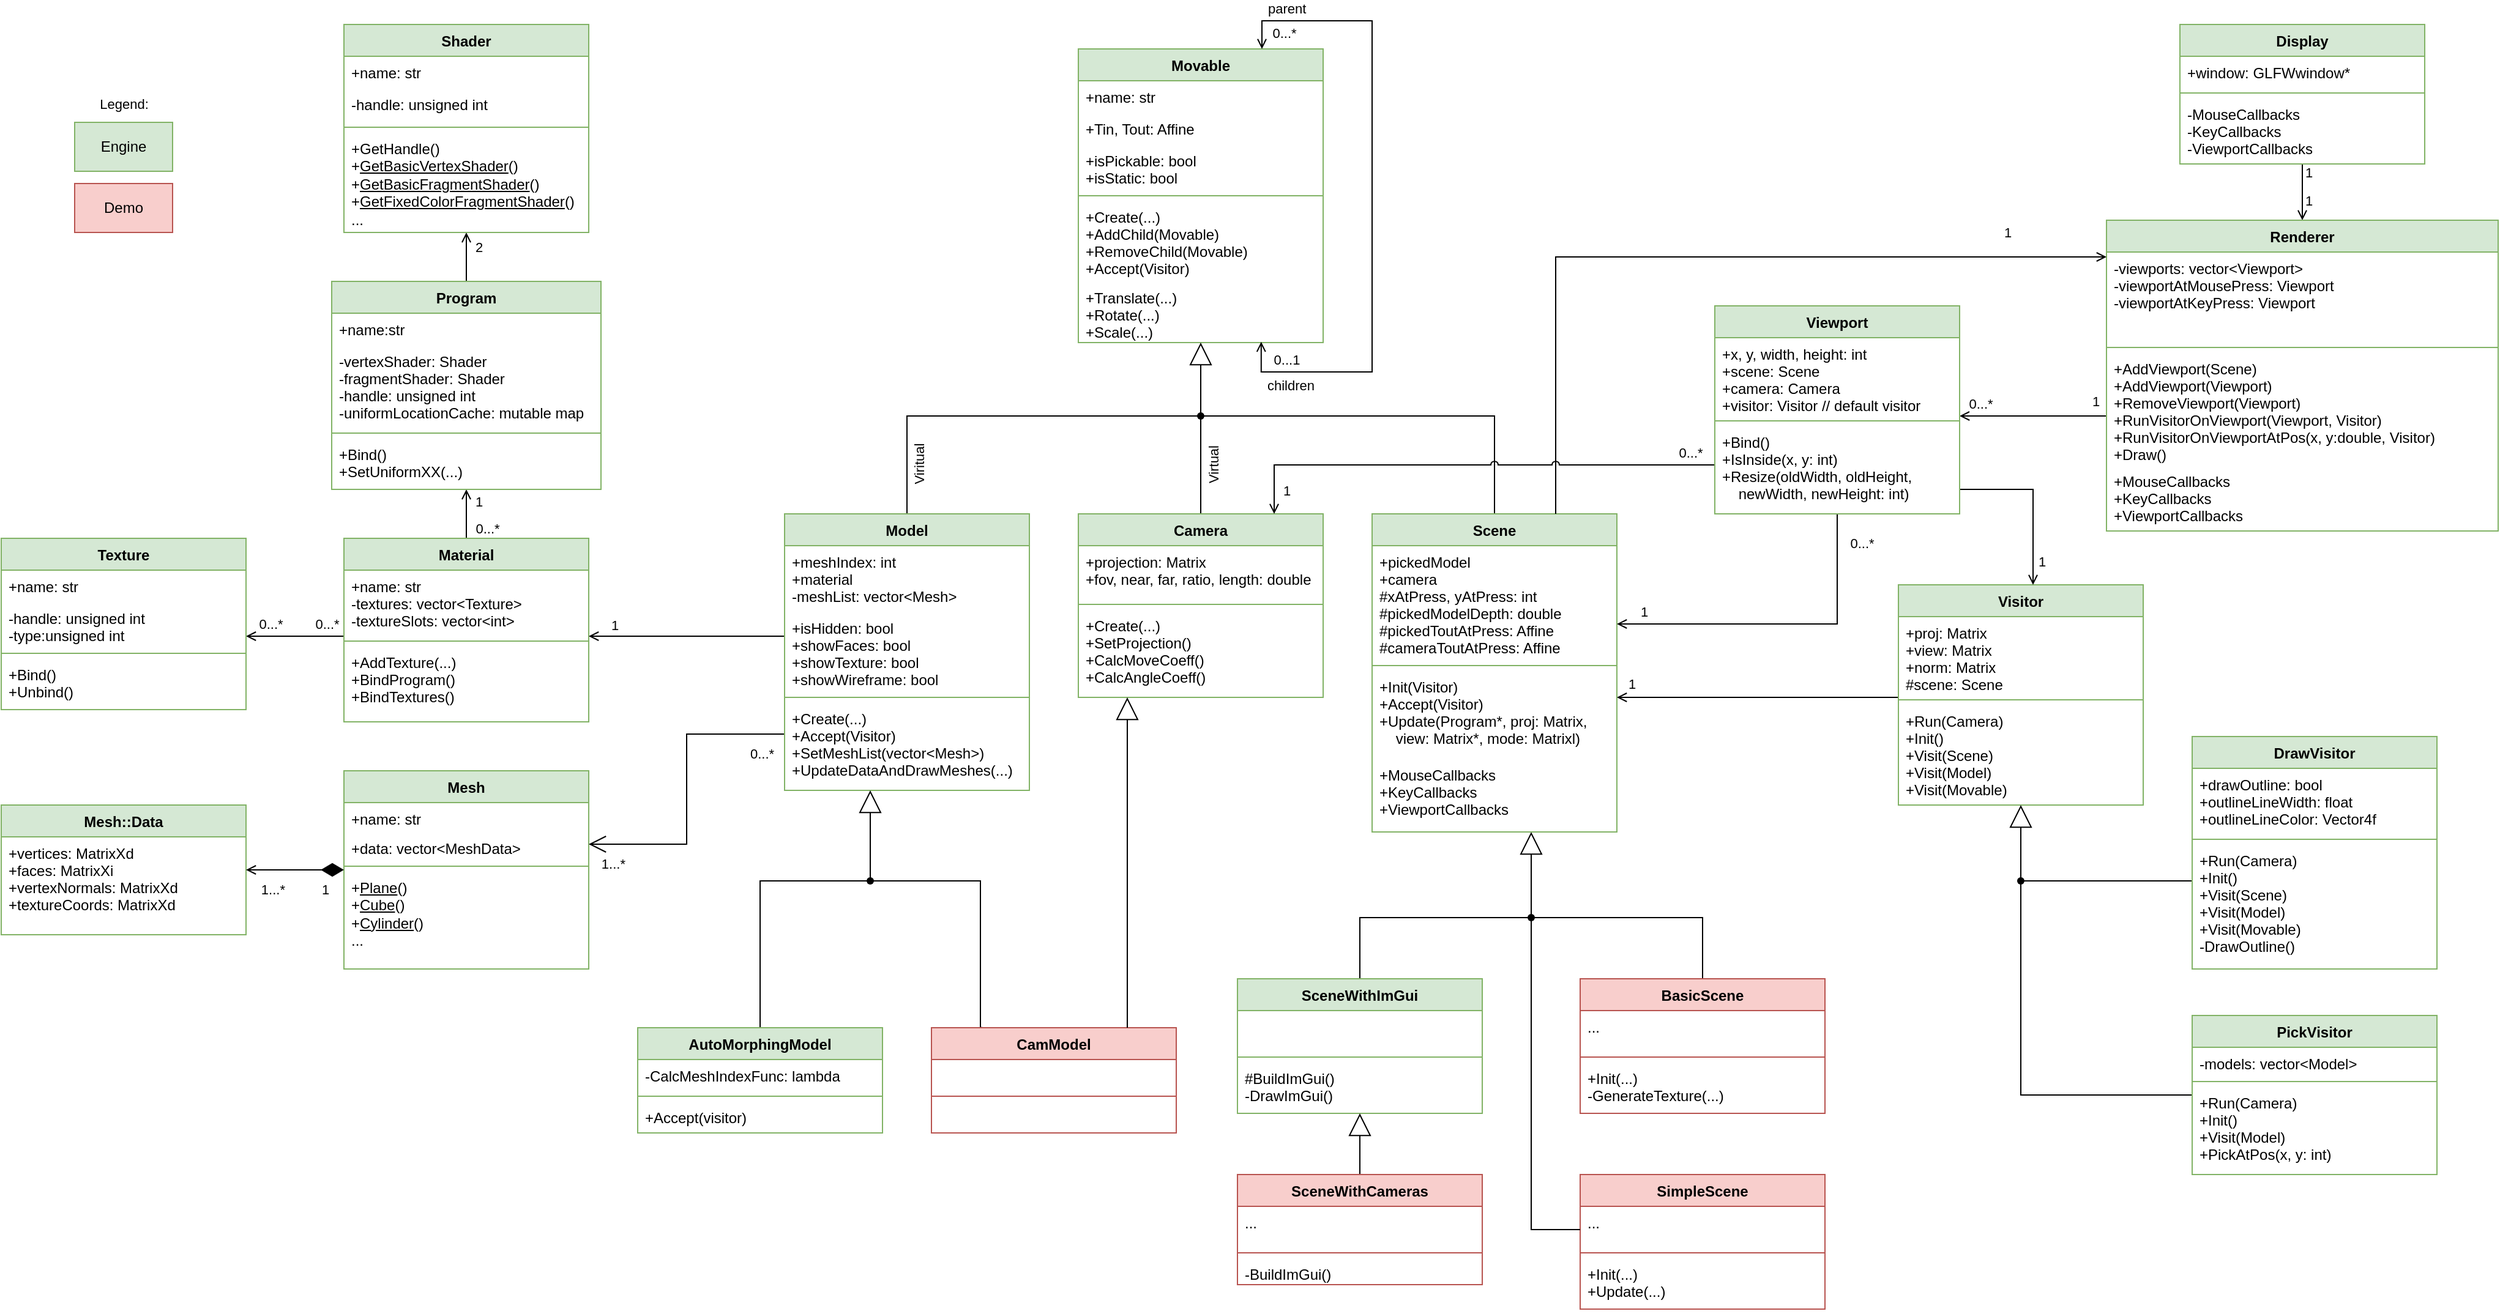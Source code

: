<mxfile version="20.3.0" type="device"><diagram id="C5RBs43oDa-KdzZeNtuy" name="Page-1"><mxGraphModel dx="3081" dy="937" grid="1" gridSize="10" guides="1" tooltips="1" connect="1" arrows="1" fold="1" page="1" pageScale="1" pageWidth="827" pageHeight="1169" math="0" shadow="0"><root><mxCell id="WIyWlLk6GJQsqaUBKTNV-0"/><mxCell id="WIyWlLk6GJQsqaUBKTNV-1" parent="WIyWlLk6GJQsqaUBKTNV-0"/><mxCell id="SHKu8yqw-zjhaD9BNrlV-4" value="Movable" style="swimlane;fontStyle=1;align=center;verticalAlign=top;childLayout=stackLayout;horizontal=1;startSize=26;horizontalStack=0;resizeParent=1;resizeParentMax=0;resizeLast=0;collapsible=1;marginBottom=0;fillColor=#d5e8d4;strokeColor=#82b366;" parent="WIyWlLk6GJQsqaUBKTNV-1" vertex="1"><mxGeometry x="200" y="60" width="200" height="240" as="geometry"/></mxCell><mxCell id="SHKu8yqw-zjhaD9BNrlV-48" value="+name: str" style="text;strokeColor=none;fillColor=none;align=left;verticalAlign=top;spacingLeft=4;spacingRight=4;overflow=hidden;rotatable=0;points=[[0,0.5],[1,0.5]];portConstraint=eastwest;" parent="SHKu8yqw-zjhaD9BNrlV-4" vertex="1"><mxGeometry y="26" width="200" height="26" as="geometry"/></mxCell><mxCell id="SHKu8yqw-zjhaD9BNrlV-5" value="+Tin, Tout: Affine" style="text;strokeColor=none;fillColor=none;align=left;verticalAlign=top;spacingLeft=4;spacingRight=4;overflow=hidden;rotatable=0;points=[[0,0.5],[1,0.5]];portConstraint=eastwest;" parent="SHKu8yqw-zjhaD9BNrlV-4" vertex="1"><mxGeometry y="52" width="200" height="26" as="geometry"/></mxCell><mxCell id="SHKu8yqw-zjhaD9BNrlV-10" value="+isPickable: bool&#10;+isStatic: bool" style="text;strokeColor=none;fillColor=none;align=left;verticalAlign=top;spacingLeft=4;spacingRight=4;overflow=hidden;rotatable=0;points=[[0,0.5],[1,0.5]];portConstraint=eastwest;" parent="SHKu8yqw-zjhaD9BNrlV-4" vertex="1"><mxGeometry y="78" width="200" height="38" as="geometry"/></mxCell><mxCell id="SHKu8yqw-zjhaD9BNrlV-6" value="" style="line;strokeWidth=1;fillColor=none;align=left;verticalAlign=middle;spacingTop=-1;spacingLeft=3;spacingRight=3;rotatable=0;labelPosition=right;points=[];portConstraint=eastwest;strokeColor=inherit;" parent="SHKu8yqw-zjhaD9BNrlV-4" vertex="1"><mxGeometry y="116" width="200" height="8" as="geometry"/></mxCell><mxCell id="SHKu8yqw-zjhaD9BNrlV-16" value="+Create(...)&#10;+AddChild(Movable)&#10;+RemoveChild(Movable)&#10;+Accept(Visitor)" style="text;strokeColor=none;fillColor=none;align=left;verticalAlign=top;spacingLeft=4;spacingRight=4;overflow=hidden;rotatable=0;points=[[0,0.5],[1,0.5]];portConstraint=eastwest;" parent="SHKu8yqw-zjhaD9BNrlV-4" vertex="1"><mxGeometry y="124" width="200" height="66" as="geometry"/></mxCell><mxCell id="Lrb4O1bSKXGZ17udvH_W-24" value="" style="endArrow=open;html=1;edgeStyle=orthogonalEdgeStyle;rounded=0;labelBackgroundColor=default;strokeColor=default;fontFamily=Helvetica;fontSize=11;fontColor=default;shape=connector;exitX=0.75;exitY=0;exitDx=0;exitDy=0;entryX=0.747;entryY=0.988;entryDx=0;entryDy=0;entryPerimeter=0;endFill=0;startArrow=open;startFill=0;" parent="SHKu8yqw-zjhaD9BNrlV-4" source="SHKu8yqw-zjhaD9BNrlV-4" target="SHKu8yqw-zjhaD9BNrlV-7" edge="1"><mxGeometry relative="1" as="geometry"><mxPoint x="100" y="180" as="sourcePoint"/><mxPoint x="170" y="240" as="targetPoint"/><Array as="points"><mxPoint x="150" y="-23"/><mxPoint x="240" y="-23"/><mxPoint x="240" y="264"/><mxPoint x="149" y="264"/></Array></mxGeometry></mxCell><mxCell id="Lrb4O1bSKXGZ17udvH_W-25" value="parent" style="edgeLabel;resizable=0;html=1;align=left;verticalAlign=bottom;fontFamily=Helvetica;fontSize=11;fontColor=default;" parent="Lrb4O1bSKXGZ17udvH_W-24" connectable="0" vertex="1"><mxGeometry x="-1" relative="1" as="geometry"><mxPoint x="3" y="-25" as="offset"/></mxGeometry></mxCell><mxCell id="Lrb4O1bSKXGZ17udvH_W-26" value="children" style="edgeLabel;resizable=0;html=1;align=right;verticalAlign=bottom;fontFamily=Helvetica;fontSize=11;fontColor=default;" parent="Lrb4O1bSKXGZ17udvH_W-24" connectable="0" vertex="1"><mxGeometry x="1" relative="1" as="geometry"><mxPoint x="44" y="44" as="offset"/></mxGeometry></mxCell><mxCell id="Lrb4O1bSKXGZ17udvH_W-27" value="0...*" style="edgeLabel;html=1;align=center;verticalAlign=middle;resizable=0;points=[];fontSize=11;fontFamily=Helvetica;fontColor=default;" parent="Lrb4O1bSKXGZ17udvH_W-24" vertex="1" connectable="0"><mxGeometry x="-0.837" y="-1" relative="1" as="geometry"><mxPoint x="-1" y="9" as="offset"/></mxGeometry></mxCell><mxCell id="Lrb4O1bSKXGZ17udvH_W-29" value="0...1" style="edgeLabel;html=1;align=center;verticalAlign=middle;resizable=0;points=[];fontSize=11;fontFamily=Helvetica;fontColor=default;" parent="Lrb4O1bSKXGZ17udvH_W-24" vertex="1" connectable="0"><mxGeometry x="0.817" relative="1" as="geometry"><mxPoint x="-2" y="-10" as="offset"/></mxGeometry></mxCell><mxCell id="SHKu8yqw-zjhaD9BNrlV-7" value="+Translate(...)&#10;+Rotate(...)&#10;+Scale(...)" style="text;strokeColor=none;fillColor=none;align=left;verticalAlign=top;spacingLeft=4;spacingRight=4;overflow=hidden;rotatable=0;points=[[0,0.5],[1,0.5]];portConstraint=eastwest;" parent="SHKu8yqw-zjhaD9BNrlV-4" vertex="1"><mxGeometry y="190" width="200" height="50" as="geometry"/></mxCell><mxCell id="SHKu8yqw-zjhaD9BNrlV-47" style="edgeStyle=orthogonalEdgeStyle;shape=connector;rounded=0;orthogonalLoop=1;jettySize=auto;html=1;labelBackgroundColor=default;strokeColor=default;fontFamily=Helvetica;fontSize=11;fontColor=default;endArrow=none;endFill=0;endSize=16;" parent="WIyWlLk6GJQsqaUBKTNV-1" source="SHKu8yqw-zjhaD9BNrlV-17" target="SHKu8yqw-zjhaD9BNrlV-43" edge="1"><mxGeometry relative="1" as="geometry"><Array as="points"><mxPoint x="60" y="360"/></Array></mxGeometry></mxCell><mxCell id="Lrb4O1bSKXGZ17udvH_W-13" value="Viritual" style="edgeLabel;html=1;align=center;verticalAlign=middle;resizable=0;points=[];fontSize=11;fontFamily=Helvetica;fontColor=default;rotation=-90;" parent="SHKu8yqw-zjhaD9BNrlV-47" vertex="1" connectable="0"><mxGeometry x="-0.629" y="-3" relative="1" as="geometry"><mxPoint x="7" y="19" as="offset"/></mxGeometry></mxCell><mxCell id="SHKu8yqw-zjhaD9BNrlV-46" style="edgeStyle=orthogonalEdgeStyle;shape=connector;rounded=0;orthogonalLoop=1;jettySize=auto;html=1;labelBackgroundColor=default;strokeColor=default;fontFamily=Helvetica;fontSize=11;fontColor=default;endArrow=none;endFill=0;endSize=16;" parent="WIyWlLk6GJQsqaUBKTNV-1" source="SHKu8yqw-zjhaD9BNrlV-29" target="SHKu8yqw-zjhaD9BNrlV-43" edge="1"><mxGeometry relative="1" as="geometry"><Array as="points"/></mxGeometry></mxCell><mxCell id="Lrb4O1bSKXGZ17udvH_W-14" value="Virtual" style="edgeLabel;html=1;align=center;verticalAlign=middle;resizable=0;points=[];fontSize=11;fontFamily=Helvetica;fontColor=default;rotation=-90;" parent="SHKu8yqw-zjhaD9BNrlV-46" vertex="1" connectable="0"><mxGeometry x="-0.178" relative="1" as="geometry"><mxPoint x="10" y="-7" as="offset"/></mxGeometry></mxCell><mxCell id="SHKu8yqw-zjhaD9BNrlV-29" value="Camera" style="swimlane;fontStyle=1;align=center;verticalAlign=top;childLayout=stackLayout;horizontal=1;startSize=26;horizontalStack=0;resizeParent=1;resizeParentMax=0;resizeLast=0;collapsible=1;marginBottom=0;fillColor=#d5e8d4;strokeColor=#82b366;" parent="WIyWlLk6GJQsqaUBKTNV-1" vertex="1"><mxGeometry x="200" y="440" width="200" height="150" as="geometry"><mxRectangle x="320" y="390" width="80" height="30" as="alternateBounds"/></mxGeometry></mxCell><mxCell id="SHKu8yqw-zjhaD9BNrlV-30" value="+projection: Matrix&#10;+fov, near, far, ratio, length: double" style="text;strokeColor=none;fillColor=none;align=left;verticalAlign=top;spacingLeft=4;spacingRight=4;overflow=hidden;rotatable=0;points=[[0,0.5],[1,0.5]];portConstraint=eastwest;" parent="SHKu8yqw-zjhaD9BNrlV-29" vertex="1"><mxGeometry y="26" width="200" height="44" as="geometry"/></mxCell><mxCell id="SHKu8yqw-zjhaD9BNrlV-32" value="" style="line;strokeWidth=1;fillColor=none;align=left;verticalAlign=middle;spacingTop=-1;spacingLeft=3;spacingRight=3;rotatable=0;labelPosition=right;points=[];portConstraint=eastwest;strokeColor=inherit;" parent="SHKu8yqw-zjhaD9BNrlV-29" vertex="1"><mxGeometry y="70" width="200" height="8" as="geometry"/></mxCell><mxCell id="SHKu8yqw-zjhaD9BNrlV-33" value="+Create(...)&#10;+SetProjection()&#10;+CalcMoveCoeff()&#10;+CalcAngleCoeff()&#10;" style="text;strokeColor=none;fillColor=none;align=left;verticalAlign=top;spacingLeft=4;spacingRight=4;overflow=hidden;rotatable=0;points=[[0,0.5],[1,0.5]];portConstraint=eastwest;" parent="SHKu8yqw-zjhaD9BNrlV-29" vertex="1"><mxGeometry y="78" width="200" height="72" as="geometry"/></mxCell><mxCell id="SHKu8yqw-zjhaD9BNrlV-45" style="edgeStyle=orthogonalEdgeStyle;shape=connector;rounded=0;orthogonalLoop=1;jettySize=auto;html=1;labelBackgroundColor=default;strokeColor=default;fontFamily=Helvetica;fontSize=11;fontColor=default;endArrow=block;endFill=0;endSize=16;" parent="WIyWlLk6GJQsqaUBKTNV-1" source="SHKu8yqw-zjhaD9BNrlV-43" target="SHKu8yqw-zjhaD9BNrlV-4" edge="1"><mxGeometry relative="1" as="geometry"/></mxCell><mxCell id="SHKu8yqw-zjhaD9BNrlV-43" value="" style="shape=waypoint;sketch=0;fillStyle=solid;size=6;pointerEvents=1;points=[];fillColor=none;resizable=0;rotatable=0;perimeter=centerPerimeter;snapToPoint=1;fontFamily=Helvetica;fontSize=11;fontColor=default;strokeColor=default;" parent="WIyWlLk6GJQsqaUBKTNV-1" vertex="1"><mxGeometry x="280" y="340" width="40" height="40" as="geometry"/></mxCell><mxCell id="SHKu8yqw-zjhaD9BNrlV-54" style="edgeStyle=orthogonalEdgeStyle;shape=connector;rounded=0;orthogonalLoop=1;jettySize=auto;html=1;labelBackgroundColor=default;strokeColor=default;fontFamily=Helvetica;fontSize=11;fontColor=default;endArrow=none;endFill=0;endSize=16;" parent="WIyWlLk6GJQsqaUBKTNV-1" source="SHKu8yqw-zjhaD9BNrlV-50" target="SHKu8yqw-zjhaD9BNrlV-43" edge="1"><mxGeometry relative="1" as="geometry"><Array as="points"><mxPoint x="540" y="360"/></Array></mxGeometry></mxCell><mxCell id="SHKu8yqw-zjhaD9BNrlV-73" style="edgeStyle=orthogonalEdgeStyle;shape=connector;rounded=0;orthogonalLoop=1;jettySize=auto;html=1;labelBackgroundColor=default;strokeColor=default;fontFamily=Helvetica;fontSize=11;fontColor=default;endArrow=block;endFill=0;endSize=16;" parent="WIyWlLk6GJQsqaUBKTNV-1" target="SHKu8yqw-zjhaD9BNrlV-50" edge="1"><mxGeometry relative="1" as="geometry"><mxPoint x="570" y="770" as="sourcePoint"/><mxPoint x="740" y="740" as="targetPoint"/><Array as="points"><mxPoint x="570" y="720"/><mxPoint x="570" y="720"/></Array></mxGeometry></mxCell><mxCell id="SHKu8yqw-zjhaD9BNrlV-50" value="Scene" style="swimlane;fontStyle=1;align=center;verticalAlign=top;childLayout=stackLayout;horizontal=1;startSize=26;horizontalStack=0;resizeParent=1;resizeParentMax=0;resizeLast=0;collapsible=1;marginBottom=0;fillColor=#d5e8d4;strokeColor=#82b366;" parent="WIyWlLk6GJQsqaUBKTNV-1" vertex="1"><mxGeometry x="440" y="440" width="200" height="260" as="geometry"><mxRectangle x="320" y="390" width="80" height="30" as="alternateBounds"/></mxGeometry></mxCell><mxCell id="SHKu8yqw-zjhaD9BNrlV-51" value="+pickedModel&#10;+camera&#10;#xAtPress, yAtPress: int&#10;#pickedModelDepth: double&#10;#pickedToutAtPress: Affine&#10;#cameraToutAtPress: Affine" style="text;strokeColor=none;fillColor=none;align=left;verticalAlign=top;spacingLeft=4;spacingRight=4;overflow=hidden;rotatable=0;points=[[0,0.5],[1,0.5]];portConstraint=eastwest;" parent="SHKu8yqw-zjhaD9BNrlV-50" vertex="1"><mxGeometry y="26" width="200" height="94" as="geometry"/></mxCell><mxCell id="SHKu8yqw-zjhaD9BNrlV-52" value="" style="line;strokeWidth=1;fillColor=none;align=left;verticalAlign=middle;spacingTop=-1;spacingLeft=3;spacingRight=3;rotatable=0;labelPosition=right;points=[];portConstraint=eastwest;strokeColor=inherit;" parent="SHKu8yqw-zjhaD9BNrlV-50" vertex="1"><mxGeometry y="120" width="200" height="8" as="geometry"/></mxCell><mxCell id="SHKu8yqw-zjhaD9BNrlV-53" value="+Init(Visitor)&#10;+Accept(Visitor)&#10;+Update(Program*, proj: Matrix, &#10;    view: Matrix*, mode: Matrixl)" style="text;strokeColor=none;fillColor=none;align=left;verticalAlign=top;spacingLeft=4;spacingRight=4;overflow=hidden;rotatable=0;points=[[0,0.5],[1,0.5]];portConstraint=eastwest;" parent="SHKu8yqw-zjhaD9BNrlV-50" vertex="1"><mxGeometry y="128" width="200" height="72" as="geometry"/></mxCell><mxCell id="SHKu8yqw-zjhaD9BNrlV-55" value="+MouseCallbacks&#10;+KeyCallbacks&#10;+ViewportCallbacks" style="text;strokeColor=none;fillColor=none;align=left;verticalAlign=top;spacingLeft=4;spacingRight=4;overflow=hidden;rotatable=0;points=[[0,0.5],[1,0.5]];portConstraint=eastwest;" parent="SHKu8yqw-zjhaD9BNrlV-50" vertex="1"><mxGeometry y="200" width="200" height="60" as="geometry"/></mxCell><mxCell id="SHKu8yqw-zjhaD9BNrlV-74" style="edgeStyle=orthogonalEdgeStyle;shape=connector;rounded=0;orthogonalLoop=1;jettySize=auto;html=1;labelBackgroundColor=default;strokeColor=default;fontFamily=Helvetica;fontSize=11;fontColor=default;endArrow=none;endFill=0;endSize=16;" parent="WIyWlLk6GJQsqaUBKTNV-1" source="SHKu8yqw-zjhaD9BNrlV-56" target="SHKu8yqw-zjhaD9BNrlV-70" edge="1"><mxGeometry relative="1" as="geometry"><Array as="points"><mxPoint x="430" y="770"/></Array></mxGeometry></mxCell><mxCell id="SHKu8yqw-zjhaD9BNrlV-56" value="SceneWithImGui" style="swimlane;fontStyle=1;align=center;verticalAlign=top;childLayout=stackLayout;horizontal=1;startSize=26;horizontalStack=0;resizeParent=1;resizeParentMax=0;resizeLast=0;collapsible=1;marginBottom=0;fillColor=#d5e8d4;strokeColor=#82b366;" parent="WIyWlLk6GJQsqaUBKTNV-1" vertex="1"><mxGeometry x="330" y="820" width="200" height="110" as="geometry"><mxRectangle x="320" y="390" width="80" height="30" as="alternateBounds"/></mxGeometry></mxCell><mxCell id="SHKu8yqw-zjhaD9BNrlV-57" value=" " style="text;strokeColor=none;fillColor=none;align=left;verticalAlign=top;spacingLeft=4;spacingRight=4;overflow=hidden;rotatable=0;points=[[0,0.5],[1,0.5]];portConstraint=eastwest;" parent="SHKu8yqw-zjhaD9BNrlV-56" vertex="1"><mxGeometry y="26" width="200" height="34" as="geometry"/></mxCell><mxCell id="SHKu8yqw-zjhaD9BNrlV-58" value="" style="line;strokeWidth=1;fillColor=none;align=left;verticalAlign=middle;spacingTop=-1;spacingLeft=3;spacingRight=3;rotatable=0;labelPosition=right;points=[];portConstraint=eastwest;strokeColor=inherit;" parent="SHKu8yqw-zjhaD9BNrlV-56" vertex="1"><mxGeometry y="60" width="200" height="8" as="geometry"/></mxCell><mxCell id="SHKu8yqw-zjhaD9BNrlV-60" value="#BuildImGui()&#10;-DrawImGui()" style="text;strokeColor=none;fillColor=none;align=left;verticalAlign=top;spacingLeft=4;spacingRight=4;overflow=hidden;rotatable=0;points=[[0,0.5],[1,0.5]];portConstraint=eastwest;" parent="SHKu8yqw-zjhaD9BNrlV-56" vertex="1"><mxGeometry y="68" width="200" height="42" as="geometry"/></mxCell><mxCell id="SHKu8yqw-zjhaD9BNrlV-61" value="SimpleScene" style="swimlane;fontStyle=1;align=center;verticalAlign=top;childLayout=stackLayout;horizontal=1;startSize=26;horizontalStack=0;resizeParent=1;resizeParentMax=0;resizeLast=0;collapsible=1;marginBottom=0;fillColor=#f8cecc;strokeColor=#b85450;" parent="WIyWlLk6GJQsqaUBKTNV-1" vertex="1"><mxGeometry x="610" y="980" width="200" height="110" as="geometry"><mxRectangle x="320" y="390" width="80" height="30" as="alternateBounds"/></mxGeometry></mxCell><mxCell id="SHKu8yqw-zjhaD9BNrlV-62" value="..." style="text;strokeColor=none;fillColor=none;align=left;verticalAlign=top;spacingLeft=4;spacingRight=4;overflow=hidden;rotatable=0;points=[[0,0.5],[1,0.5]];portConstraint=eastwest;" parent="SHKu8yqw-zjhaD9BNrlV-61" vertex="1"><mxGeometry y="26" width="200" height="34" as="geometry"/></mxCell><mxCell id="SHKu8yqw-zjhaD9BNrlV-63" value="" style="line;strokeWidth=1;fillColor=none;align=left;verticalAlign=middle;spacingTop=-1;spacingLeft=3;spacingRight=3;rotatable=0;labelPosition=right;points=[];portConstraint=eastwest;strokeColor=inherit;" parent="SHKu8yqw-zjhaD9BNrlV-61" vertex="1"><mxGeometry y="60" width="200" height="8" as="geometry"/></mxCell><mxCell id="Zdx9cWcfpRAmRR53q4ue-110" value="+Init(...)&#10;+Update(...)" style="text;strokeColor=none;fillColor=none;align=left;verticalAlign=top;spacingLeft=4;spacingRight=4;overflow=hidden;rotatable=0;points=[[0,0.5],[1,0.5]];portConstraint=eastwest;" parent="SHKu8yqw-zjhaD9BNrlV-61" vertex="1"><mxGeometry y="68" width="200" height="42" as="geometry"/></mxCell><mxCell id="SHKu8yqw-zjhaD9BNrlV-76" style="edgeStyle=orthogonalEdgeStyle;shape=connector;rounded=0;orthogonalLoop=1;jettySize=auto;html=1;labelBackgroundColor=default;strokeColor=default;fontFamily=Helvetica;fontSize=11;fontColor=default;endArrow=block;endFill=0;endSize=16;" parent="WIyWlLk6GJQsqaUBKTNV-1" source="SHKu8yqw-zjhaD9BNrlV-65" target="SHKu8yqw-zjhaD9BNrlV-56" edge="1"><mxGeometry relative="1" as="geometry"><Array as="points"/></mxGeometry></mxCell><mxCell id="SHKu8yqw-zjhaD9BNrlV-65" value="SceneWithCameras" style="swimlane;fontStyle=1;align=center;verticalAlign=top;childLayout=stackLayout;horizontal=1;startSize=26;horizontalStack=0;resizeParent=1;resizeParentMax=0;resizeLast=0;collapsible=1;marginBottom=0;fillColor=#f8cecc;strokeColor=#b85450;" parent="WIyWlLk6GJQsqaUBKTNV-1" vertex="1"><mxGeometry x="330" y="980" width="200" height="90" as="geometry"><mxRectangle x="320" y="390" width="80" height="30" as="alternateBounds"/></mxGeometry></mxCell><mxCell id="SHKu8yqw-zjhaD9BNrlV-66" value="..." style="text;strokeColor=none;fillColor=none;align=left;verticalAlign=top;spacingLeft=4;spacingRight=4;overflow=hidden;rotatable=0;points=[[0,0.5],[1,0.5]];portConstraint=eastwest;" parent="SHKu8yqw-zjhaD9BNrlV-65" vertex="1"><mxGeometry y="26" width="200" height="34" as="geometry"/></mxCell><mxCell id="SHKu8yqw-zjhaD9BNrlV-67" value="" style="line;strokeWidth=1;fillColor=none;align=left;verticalAlign=middle;spacingTop=-1;spacingLeft=3;spacingRight=3;rotatable=0;labelPosition=right;points=[];portConstraint=eastwest;strokeColor=inherit;" parent="SHKu8yqw-zjhaD9BNrlV-65" vertex="1"><mxGeometry y="60" width="200" height="8" as="geometry"/></mxCell><mxCell id="SHKu8yqw-zjhaD9BNrlV-68" value="-BuildImGui()" style="text;strokeColor=none;fillColor=none;align=left;verticalAlign=top;spacingLeft=4;spacingRight=4;overflow=hidden;rotatable=0;points=[[0,0.5],[1,0.5]];portConstraint=eastwest;" parent="SHKu8yqw-zjhaD9BNrlV-65" vertex="1"><mxGeometry y="68" width="200" height="22" as="geometry"/></mxCell><mxCell id="Zdx9cWcfpRAmRR53q4ue-103" style="edgeStyle=orthogonalEdgeStyle;shape=connector;rounded=0;orthogonalLoop=1;jettySize=auto;html=1;labelBackgroundColor=default;strokeColor=default;fontFamily=Helvetica;fontSize=11;fontColor=default;startArrow=none;startFill=0;endArrow=none;endFill=0;startSize=6;endSize=6;" parent="WIyWlLk6GJQsqaUBKTNV-1" source="SHKu8yqw-zjhaD9BNrlV-70" target="SHKu8yqw-zjhaD9BNrlV-61" edge="1"><mxGeometry relative="1" as="geometry"><Array as="points"><mxPoint x="570" y="1025"/></Array></mxGeometry></mxCell><mxCell id="SHKu8yqw-zjhaD9BNrlV-70" value="" style="shape=waypoint;sketch=0;fillStyle=solid;size=6;pointerEvents=1;points=[];fillColor=none;resizable=0;rotatable=0;perimeter=centerPerimeter;snapToPoint=1;strokeColor=default;fontFamily=Helvetica;fontSize=11;fontColor=default;html=0;" parent="WIyWlLk6GJQsqaUBKTNV-1" vertex="1"><mxGeometry x="550" y="750" width="40" height="40" as="geometry"/></mxCell><mxCell id="Lrb4O1bSKXGZ17udvH_W-5" style="edgeStyle=orthogonalEdgeStyle;rounded=0;orthogonalLoop=1;jettySize=auto;html=1;endArrow=none;endFill=0;" parent="WIyWlLk6GJQsqaUBKTNV-1" source="SHKu8yqw-zjhaD9BNrlV-77" target="Lrb4O1bSKXGZ17udvH_W-1" edge="1"><mxGeometry relative="1" as="geometry"><Array as="points"><mxPoint x="-60" y="740"/></Array></mxGeometry></mxCell><mxCell id="SHKu8yqw-zjhaD9BNrlV-77" value="AutoMorphingModel" style="swimlane;fontStyle=1;align=center;verticalAlign=top;childLayout=stackLayout;horizontal=1;startSize=26;horizontalStack=0;resizeParent=1;resizeParentMax=0;resizeLast=0;collapsible=1;marginBottom=0;fillColor=#d5e8d4;strokeColor=#82b366;" parent="WIyWlLk6GJQsqaUBKTNV-1" vertex="1"><mxGeometry x="-160" y="860" width="200" height="86" as="geometry"/></mxCell><mxCell id="SHKu8yqw-zjhaD9BNrlV-78" value="-CalcMeshIndexFunc: lambda" style="text;strokeColor=none;fillColor=none;align=left;verticalAlign=top;spacingLeft=4;spacingRight=4;overflow=hidden;rotatable=0;points=[[0,0.5],[1,0.5]];portConstraint=eastwest;" parent="SHKu8yqw-zjhaD9BNrlV-77" vertex="1"><mxGeometry y="26" width="200" height="26" as="geometry"/></mxCell><mxCell id="SHKu8yqw-zjhaD9BNrlV-80" value="" style="line;strokeWidth=1;fillColor=none;align=left;verticalAlign=middle;spacingTop=-1;spacingLeft=3;spacingRight=3;rotatable=0;labelPosition=right;points=[];portConstraint=eastwest;strokeColor=inherit;" parent="SHKu8yqw-zjhaD9BNrlV-77" vertex="1"><mxGeometry y="52" width="200" height="8" as="geometry"/></mxCell><mxCell id="SHKu8yqw-zjhaD9BNrlV-81" value="+Accept(visitor)" style="text;strokeColor=none;fillColor=none;align=left;verticalAlign=top;spacingLeft=4;spacingRight=4;overflow=hidden;rotatable=0;points=[[0,0.5],[1,0.5]];portConstraint=eastwest;" parent="SHKu8yqw-zjhaD9BNrlV-77" vertex="1"><mxGeometry y="60" width="200" height="26" as="geometry"/></mxCell><mxCell id="Lrb4O1bSKXGZ17udvH_W-11" style="edgeStyle=orthogonalEdgeStyle;shape=connector;rounded=0;orthogonalLoop=1;jettySize=auto;html=1;labelBackgroundColor=default;strokeColor=default;fontFamily=Helvetica;fontSize=11;fontColor=default;endArrow=none;endFill=0;exitX=0.208;exitY=-0.002;exitDx=0;exitDy=0;exitPerimeter=0;" parent="WIyWlLk6GJQsqaUBKTNV-1" source="Lrb4O1bSKXGZ17udvH_W-7" target="Lrb4O1bSKXGZ17udvH_W-1" edge="1"><mxGeometry relative="1" as="geometry"><Array as="points"><mxPoint x="120" y="860"/><mxPoint x="120" y="740"/></Array></mxGeometry></mxCell><mxCell id="Lrb4O1bSKXGZ17udvH_W-7" value="CamModel" style="swimlane;fontStyle=1;align=center;verticalAlign=top;childLayout=stackLayout;horizontal=1;startSize=26;horizontalStack=0;resizeParent=1;resizeParentMax=0;resizeLast=0;collapsible=1;marginBottom=0;fillColor=#f8cecc;strokeColor=#b85450;" parent="WIyWlLk6GJQsqaUBKTNV-1" vertex="1"><mxGeometry x="80" y="860" width="200" height="86" as="geometry"/></mxCell><mxCell id="Lrb4O1bSKXGZ17udvH_W-8" value=" " style="text;strokeColor=none;fillColor=none;align=left;verticalAlign=top;spacingLeft=4;spacingRight=4;overflow=hidden;rotatable=0;points=[[0,0.5],[1,0.5]];portConstraint=eastwest;" parent="Lrb4O1bSKXGZ17udvH_W-7" vertex="1"><mxGeometry y="26" width="200" height="26" as="geometry"/></mxCell><mxCell id="Lrb4O1bSKXGZ17udvH_W-9" value="" style="line;strokeWidth=1;fillColor=none;align=left;verticalAlign=middle;spacingTop=-1;spacingLeft=3;spacingRight=3;rotatable=0;labelPosition=right;points=[];portConstraint=eastwest;strokeColor=inherit;" parent="Lrb4O1bSKXGZ17udvH_W-7" vertex="1"><mxGeometry y="52" width="200" height="8" as="geometry"/></mxCell><mxCell id="Lrb4O1bSKXGZ17udvH_W-10" value=" " style="text;strokeColor=none;fillColor=none;align=left;verticalAlign=top;spacingLeft=4;spacingRight=4;overflow=hidden;rotatable=0;points=[[0,0.5],[1,0.5]];portConstraint=eastwest;" parent="Lrb4O1bSKXGZ17udvH_W-7" vertex="1"><mxGeometry y="60" width="200" height="26" as="geometry"/></mxCell><mxCell id="Lrb4O1bSKXGZ17udvH_W-12" style="edgeStyle=orthogonalEdgeStyle;shape=connector;rounded=0;orthogonalLoop=1;jettySize=auto;html=1;labelBackgroundColor=default;strokeColor=default;fontFamily=Helvetica;fontSize=11;fontColor=default;endArrow=block;endFill=0;endSize=16;" parent="WIyWlLk6GJQsqaUBKTNV-1" source="Lrb4O1bSKXGZ17udvH_W-7" target="SHKu8yqw-zjhaD9BNrlV-29" edge="1"><mxGeometry relative="1" as="geometry"><mxPoint x="70" y="690" as="sourcePoint"/><mxPoint x="300" y="590" as="targetPoint"/><Array as="points"><mxPoint x="240" y="730"/><mxPoint x="240" y="730"/></Array></mxGeometry></mxCell><mxCell id="Lrb4O1bSKXGZ17udvH_W-15" value="Mesh" style="swimlane;fontStyle=1;align=center;verticalAlign=top;childLayout=stackLayout;horizontal=1;startSize=26;horizontalStack=0;resizeParent=1;resizeParentMax=0;resizeLast=0;collapsible=1;marginBottom=0;fillColor=#d5e8d4;strokeColor=#82b366;" parent="WIyWlLk6GJQsqaUBKTNV-1" vertex="1"><mxGeometry x="-400" y="650" width="200" height="162" as="geometry"/></mxCell><mxCell id="Zdx9cWcfpRAmRR53q4ue-48" value="+name: str" style="text;strokeColor=none;fillColor=none;align=left;verticalAlign=top;spacingLeft=4;spacingRight=4;overflow=hidden;rotatable=0;points=[[0,0.5],[1,0.5]];portConstraint=eastwest;" parent="Lrb4O1bSKXGZ17udvH_W-15" vertex="1"><mxGeometry y="26" width="200" height="24" as="geometry"/></mxCell><mxCell id="Lrb4O1bSKXGZ17udvH_W-16" value="+data: vector&lt;MeshData&gt;" style="text;strokeColor=none;fillColor=none;align=left;verticalAlign=top;spacingLeft=4;spacingRight=4;overflow=hidden;rotatable=0;points=[[0,0.5],[1,0.5]];portConstraint=eastwest;" parent="Lrb4O1bSKXGZ17udvH_W-15" vertex="1"><mxGeometry y="50" width="200" height="24" as="geometry"/></mxCell><mxCell id="Lrb4O1bSKXGZ17udvH_W-18" value="" style="line;strokeWidth=1;fillColor=none;align=left;verticalAlign=middle;spacingTop=-1;spacingLeft=3;spacingRight=3;rotatable=0;labelPosition=right;points=[];portConstraint=eastwest;strokeColor=inherit;" parent="Lrb4O1bSKXGZ17udvH_W-15" vertex="1"><mxGeometry y="74" width="200" height="8" as="geometry"/></mxCell><mxCell id="Lrb4O1bSKXGZ17udvH_W-36" value="+&lt;u&gt;Plane&lt;/u&gt;()&lt;br&gt;+&lt;u&gt;Cube&lt;/u&gt;()&lt;br&gt;+&lt;u&gt;Cylinder&lt;/u&gt;()&lt;br&gt;..." style="text;strokeColor=none;fillColor=none;align=left;verticalAlign=top;spacingLeft=4;spacingRight=4;overflow=hidden;rotatable=0;points=[[0,0.5],[1,0.5]];portConstraint=eastwest;fontStyle=0;html=1;" parent="Lrb4O1bSKXGZ17udvH_W-15" vertex="1"><mxGeometry y="82" width="200" height="80" as="geometry"/></mxCell><mxCell id="Lrb4O1bSKXGZ17udvH_W-30" value="" style="endArrow=open;html=1;endSize=12;startArrow=none;startSize=14;startFill=0;edgeStyle=orthogonalEdgeStyle;rounded=0;labelBackgroundColor=default;strokeColor=default;fontFamily=Helvetica;fontSize=11;fontColor=default;shape=connector;" parent="WIyWlLk6GJQsqaUBKTNV-1" source="SHKu8yqw-zjhaD9BNrlV-17" target="Lrb4O1bSKXGZ17udvH_W-15" edge="1"><mxGeometry relative="1" as="geometry"><mxPoint x="-70" y="490" as="sourcePoint"/><mxPoint x="-90" y="440" as="targetPoint"/><Array as="points"><mxPoint x="-120" y="620"/><mxPoint x="-120" y="710"/></Array></mxGeometry></mxCell><mxCell id="Lrb4O1bSKXGZ17udvH_W-31" value="0...*" style="edgeLabel;resizable=0;html=1;align=left;verticalAlign=top;fontFamily=Helvetica;fontSize=11;fontColor=default;" parent="Lrb4O1bSKXGZ17udvH_W-30" connectable="0" vertex="1"><mxGeometry x="-1" relative="1" as="geometry"><mxPoint x="-30" y="3" as="offset"/></mxGeometry></mxCell><mxCell id="Lrb4O1bSKXGZ17udvH_W-32" value="1...*" style="edgeLabel;resizable=0;html=1;align=right;verticalAlign=top;fontFamily=Helvetica;fontSize=11;fontColor=default;" parent="Lrb4O1bSKXGZ17udvH_W-30" connectable="0" vertex="1"><mxGeometry x="1" relative="1" as="geometry"><mxPoint x="30" y="3" as="offset"/></mxGeometry></mxCell><mxCell id="Lrb4O1bSKXGZ17udvH_W-37" value="Mesh::Data" style="swimlane;fontStyle=1;align=center;verticalAlign=top;childLayout=stackLayout;horizontal=1;startSize=26;horizontalStack=0;resizeParent=1;resizeParentMax=0;resizeLast=0;collapsible=1;marginBottom=0;fillColor=#d5e8d4;strokeColor=#82b366;" parent="WIyWlLk6GJQsqaUBKTNV-1" vertex="1"><mxGeometry x="-680" y="678" width="200" height="106" as="geometry"/></mxCell><mxCell id="Lrb4O1bSKXGZ17udvH_W-39" value="+vertices: MatrixXd &#10;+faces: MatrixXi &#10;+vertexNormals: MatrixXd&#10;+textureCoords: MatrixXd " style="text;strokeColor=none;fillColor=none;align=left;verticalAlign=top;spacingLeft=4;spacingRight=4;overflow=hidden;rotatable=0;points=[[0,0.5],[1,0.5]];portConstraint=eastwest;fontStyle=0" parent="Lrb4O1bSKXGZ17udvH_W-37" vertex="1"><mxGeometry y="26" width="200" height="80" as="geometry"/></mxCell><mxCell id="Lrb4O1bSKXGZ17udvH_W-44" value="" style="endArrow=open;html=1;endSize=6;startArrow=diamondThin;startSize=16;startFill=1;edgeStyle=orthogonalEdgeStyle;rounded=0;labelBackgroundColor=default;strokeColor=default;fontFamily=Helvetica;fontSize=11;fontColor=default;shape=connector;endFill=0;" parent="WIyWlLk6GJQsqaUBKTNV-1" source="Lrb4O1bSKXGZ17udvH_W-15" target="Lrb4O1bSKXGZ17udvH_W-37" edge="1"><mxGeometry relative="1" as="geometry"><mxPoint x="-110" y="690" as="sourcePoint"/><mxPoint x="-190" y="557.034" as="targetPoint"/><Array as="points"/></mxGeometry></mxCell><mxCell id="Lrb4O1bSKXGZ17udvH_W-45" value="1" style="edgeLabel;resizable=0;html=1;align=left;verticalAlign=top;fontFamily=Helvetica;fontSize=11;fontColor=default;" parent="Lrb4O1bSKXGZ17udvH_W-44" connectable="0" vertex="1"><mxGeometry x="-1" relative="1" as="geometry"><mxPoint x="-20" y="3" as="offset"/></mxGeometry></mxCell><mxCell id="Lrb4O1bSKXGZ17udvH_W-46" value="1...*" style="edgeLabel;resizable=0;html=1;align=right;verticalAlign=top;fontFamily=Helvetica;fontSize=11;fontColor=default;" parent="Lrb4O1bSKXGZ17udvH_W-44" connectable="0" vertex="1"><mxGeometry x="1" relative="1" as="geometry"><mxPoint x="32" y="3" as="offset"/></mxGeometry></mxCell><mxCell id="Zdx9cWcfpRAmRR53q4ue-0" style="edgeStyle=orthogonalEdgeStyle;rounded=0;orthogonalLoop=1;jettySize=auto;html=1;endArrow=open;endFill=0;" parent="WIyWlLk6GJQsqaUBKTNV-1" source="Zdx9cWcfpRAmRR53q4ue-1" target="Zdx9cWcfpRAmRR53q4ue-5" edge="1"><mxGeometry relative="1" as="geometry"/></mxCell><mxCell id="Zdx9cWcfpRAmRR53q4ue-60" value="1" style="edgeLabel;html=1;align=center;verticalAlign=middle;resizable=0;points=[];fontSize=11;fontFamily=Helvetica;fontColor=default;" parent="Zdx9cWcfpRAmRR53q4ue-0" vertex="1" connectable="0"><mxGeometry x="0.284" y="-1" relative="1" as="geometry"><mxPoint x="6" as="offset"/></mxGeometry></mxCell><mxCell id="Zdx9cWcfpRAmRR53q4ue-61" value="1" style="edgeLabel;html=1;align=center;verticalAlign=middle;resizable=0;points=[];fontSize=11;fontFamily=Helvetica;fontColor=default;" parent="Zdx9cWcfpRAmRR53q4ue-0" vertex="1" connectable="0"><mxGeometry x="-0.687" relative="1" as="geometry"><mxPoint x="5" as="offset"/></mxGeometry></mxCell><mxCell id="Zdx9cWcfpRAmRR53q4ue-1" value="Display" style="swimlane;fontStyle=1;align=center;verticalAlign=top;childLayout=stackLayout;horizontal=1;startSize=26;horizontalStack=0;resizeParent=1;resizeParentMax=0;resizeLast=0;collapsible=1;marginBottom=0;fillColor=#d5e8d4;strokeColor=#82b366;" parent="WIyWlLk6GJQsqaUBKTNV-1" vertex="1"><mxGeometry x="1100" y="40" width="200" height="114" as="geometry"/></mxCell><mxCell id="Zdx9cWcfpRAmRR53q4ue-2" value="+window: GLFWwindow* " style="text;strokeColor=none;fillColor=none;align=left;verticalAlign=top;spacingLeft=4;spacingRight=4;overflow=hidden;rotatable=0;points=[[0,0.5],[1,0.5]];portConstraint=eastwest;" parent="Zdx9cWcfpRAmRR53q4ue-1" vertex="1"><mxGeometry y="26" width="200" height="26" as="geometry"/></mxCell><mxCell id="Zdx9cWcfpRAmRR53q4ue-3" value="" style="line;strokeWidth=1;fillColor=none;align=left;verticalAlign=middle;spacingTop=-1;spacingLeft=3;spacingRight=3;rotatable=0;labelPosition=right;points=[];portConstraint=eastwest;strokeColor=inherit;" parent="Zdx9cWcfpRAmRR53q4ue-1" vertex="1"><mxGeometry y="52" width="200" height="8" as="geometry"/></mxCell><mxCell id="Zdx9cWcfpRAmRR53q4ue-4" value="-MouseCallbacks&#10;-KeyCallbacks&#10;-ViewportCallbacks" style="text;strokeColor=none;fillColor=none;align=left;verticalAlign=top;spacingLeft=4;spacingRight=4;overflow=hidden;rotatable=0;points=[[0,0.5],[1,0.5]];portConstraint=eastwest;" parent="Zdx9cWcfpRAmRR53q4ue-1" vertex="1"><mxGeometry y="60" width="200" height="54" as="geometry"/></mxCell><mxCell id="Zdx9cWcfpRAmRR53q4ue-92" style="edgeStyle=orthogonalEdgeStyle;shape=connector;rounded=0;orthogonalLoop=1;jettySize=auto;html=1;labelBackgroundColor=default;strokeColor=default;fontFamily=Helvetica;fontSize=11;fontColor=default;startArrow=none;startFill=0;endArrow=open;endFill=0;startSize=6;endSize=6;" parent="WIyWlLk6GJQsqaUBKTNV-1" source="Zdx9cWcfpRAmRR53q4ue-5" target="Zdx9cWcfpRAmRR53q4ue-83" edge="1"><mxGeometry relative="1" as="geometry"><Array as="points"><mxPoint x="980" y="360"/><mxPoint x="980" y="360"/></Array></mxGeometry></mxCell><mxCell id="Zdx9cWcfpRAmRR53q4ue-93" value="1" style="edgeLabel;html=1;align=center;verticalAlign=middle;resizable=0;points=[];fontSize=11;fontFamily=Helvetica;fontColor=default;" parent="Zdx9cWcfpRAmRR53q4ue-92" vertex="1" connectable="0"><mxGeometry x="-0.74" y="-1" relative="1" as="geometry"><mxPoint x="6" y="-11" as="offset"/></mxGeometry></mxCell><mxCell id="Zdx9cWcfpRAmRR53q4ue-94" value="0...*" style="edgeLabel;html=1;align=center;verticalAlign=middle;resizable=0;points=[];fontSize=11;fontFamily=Helvetica;fontColor=default;" parent="Zdx9cWcfpRAmRR53q4ue-92" vertex="1" connectable="0"><mxGeometry x="0.721" y="1" relative="1" as="geometry"><mxPoint y="-11" as="offset"/></mxGeometry></mxCell><mxCell id="Zdx9cWcfpRAmRR53q4ue-5" value="Renderer" style="swimlane;fontStyle=1;align=center;verticalAlign=top;childLayout=stackLayout;horizontal=1;startSize=26;horizontalStack=0;resizeParent=1;resizeParentMax=0;resizeLast=0;collapsible=1;marginBottom=0;fillColor=#d5e8d4;strokeColor=#82b366;" parent="WIyWlLk6GJQsqaUBKTNV-1" vertex="1"><mxGeometry x="1040" y="200" width="320" height="254" as="geometry"/></mxCell><mxCell id="Zdx9cWcfpRAmRR53q4ue-6" value="-viewports: vector&lt;Viewport&gt;&#10;-viewportAtMousePress: Viewport&#10;-viewportAtKeyPress: Viewport" style="text;strokeColor=none;fillColor=none;align=left;verticalAlign=top;spacingLeft=4;spacingRight=4;overflow=hidden;rotatable=0;points=[[0,0.5],[1,0.5]];portConstraint=eastwest;" parent="Zdx9cWcfpRAmRR53q4ue-5" vertex="1"><mxGeometry y="26" width="320" height="74" as="geometry"/></mxCell><mxCell id="Zdx9cWcfpRAmRR53q4ue-7" value="" style="line;strokeWidth=1;fillColor=none;align=left;verticalAlign=middle;spacingTop=-1;spacingLeft=3;spacingRight=3;rotatable=0;labelPosition=right;points=[];portConstraint=eastwest;strokeColor=inherit;" parent="Zdx9cWcfpRAmRR53q4ue-5" vertex="1"><mxGeometry y="100" width="320" height="8" as="geometry"/></mxCell><mxCell id="Zdx9cWcfpRAmRR53q4ue-9" value="+AddViewport(Scene)&#10;+AddViewport(Viewport)&#10;+RemoveViewport(Viewport)&#10;+RunVisitorOnViewport(Viewport, Visitor)&#10;+RunVisitorOnViewportAtPos(x, y:double, Visitor)&#10;+Draw()&#10;" style="text;strokeColor=none;fillColor=none;align=left;verticalAlign=top;spacingLeft=4;spacingRight=4;overflow=hidden;rotatable=0;points=[[0,0.5],[1,0.5]];portConstraint=eastwest;" parent="Zdx9cWcfpRAmRR53q4ue-5" vertex="1"><mxGeometry y="108" width="320" height="92" as="geometry"/></mxCell><mxCell id="Zdx9cWcfpRAmRR53q4ue-16" value="+MouseCallbacks&#10;+KeyCallbacks&#10;+ViewportCallbacks" style="text;strokeColor=none;fillColor=none;align=left;verticalAlign=top;spacingLeft=4;spacingRight=4;overflow=hidden;rotatable=0;points=[[0,0.5],[1,0.5]];portConstraint=eastwest;" parent="Zdx9cWcfpRAmRR53q4ue-5" vertex="1"><mxGeometry y="200" width="320" height="54" as="geometry"/></mxCell><mxCell id="Zdx9cWcfpRAmRR53q4ue-12" style="edgeStyle=orthogonalEdgeStyle;rounded=0;orthogonalLoop=1;jettySize=auto;html=1;endArrow=open;endFill=0;" parent="WIyWlLk6GJQsqaUBKTNV-1" source="SHKu8yqw-zjhaD9BNrlV-50" target="Zdx9cWcfpRAmRR53q4ue-5" edge="1"><mxGeometry relative="1" as="geometry"><Array as="points"><mxPoint x="590" y="230"/></Array></mxGeometry></mxCell><mxCell id="Zdx9cWcfpRAmRR53q4ue-13" value="1" style="edgeLabel;html=1;align=center;verticalAlign=middle;resizable=0;points=[];fontSize=11;fontFamily=Helvetica;fontColor=default;" parent="Zdx9cWcfpRAmRR53q4ue-12" vertex="1" connectable="0"><mxGeometry x="0.721" y="-1" relative="1" as="geometry"><mxPoint x="11" y="-21" as="offset"/></mxGeometry></mxCell><mxCell id="Zdx9cWcfpRAmRR53q4ue-37" style="edgeStyle=orthogonalEdgeStyle;shape=connector;rounded=0;orthogonalLoop=1;jettySize=auto;html=1;labelBackgroundColor=default;strokeColor=default;fontFamily=Helvetica;fontSize=11;fontColor=default;endArrow=open;endFill=0;" parent="WIyWlLk6GJQsqaUBKTNV-1" source="Zdx9cWcfpRAmRR53q4ue-17" target="Zdx9cWcfpRAmRR53q4ue-32" edge="1"><mxGeometry relative="1" as="geometry"><Array as="points"><mxPoint x="-440" y="540"/><mxPoint x="-440" y="540"/></Array></mxGeometry></mxCell><mxCell id="Zdx9cWcfpRAmRR53q4ue-38" value="0...*" style="edgeLabel;html=1;align=center;verticalAlign=middle;resizable=0;points=[];fontSize=11;fontFamily=Helvetica;fontColor=default;" parent="Zdx9cWcfpRAmRR53q4ue-37" vertex="1" connectable="0"><mxGeometry x="-0.724" relative="1" as="geometry"><mxPoint x="-3" y="-10" as="offset"/></mxGeometry></mxCell><mxCell id="Zdx9cWcfpRAmRR53q4ue-39" value="0...*" style="edgeLabel;html=1;align=center;verticalAlign=middle;resizable=0;points=[];fontSize=11;fontFamily=Helvetica;fontColor=default;" parent="Zdx9cWcfpRAmRR53q4ue-37" vertex="1" connectable="0"><mxGeometry x="0.742" y="-1" relative="1" as="geometry"><mxPoint x="9" y="-9" as="offset"/></mxGeometry></mxCell><mxCell id="Zdx9cWcfpRAmRR53q4ue-40" value="" style="edgeStyle=orthogonalEdgeStyle;shape=connector;rounded=0;orthogonalLoop=1;jettySize=auto;html=1;labelBackgroundColor=default;strokeColor=default;fontFamily=Helvetica;fontSize=11;fontColor=default;endArrow=open;endFill=0;" parent="WIyWlLk6GJQsqaUBKTNV-1" source="Zdx9cWcfpRAmRR53q4ue-17" target="Zdx9cWcfpRAmRR53q4ue-22" edge="1"><mxGeometry relative="1" as="geometry"><mxPoint as="offset"/></mxGeometry></mxCell><mxCell id="Zdx9cWcfpRAmRR53q4ue-42" value="0...*" style="edgeLabel;html=1;align=center;verticalAlign=middle;resizable=0;points=[];fontSize=11;fontFamily=Helvetica;fontColor=default;" parent="Zdx9cWcfpRAmRR53q4ue-40" vertex="1" connectable="0"><mxGeometry x="-0.665" y="1" relative="1" as="geometry"><mxPoint x="18" y="-2" as="offset"/></mxGeometry></mxCell><mxCell id="Zdx9cWcfpRAmRR53q4ue-55" value="1" style="edgeLabel;html=1;align=center;verticalAlign=middle;resizable=0;points=[];fontSize=11;fontFamily=Helvetica;fontColor=default;" parent="Zdx9cWcfpRAmRR53q4ue-40" vertex="1" connectable="0"><mxGeometry x="0.66" y="2" relative="1" as="geometry"><mxPoint x="12" y="3" as="offset"/></mxGeometry></mxCell><mxCell id="Zdx9cWcfpRAmRR53q4ue-17" value="Material" style="swimlane;fontStyle=1;align=center;verticalAlign=top;childLayout=stackLayout;horizontal=1;startSize=26;horizontalStack=0;resizeParent=1;resizeParentMax=0;resizeLast=0;collapsible=1;marginBottom=0;fillColor=#d5e8d4;strokeColor=#82b366;" parent="WIyWlLk6GJQsqaUBKTNV-1" vertex="1"><mxGeometry x="-400" y="460" width="200" height="150" as="geometry"/></mxCell><mxCell id="Zdx9cWcfpRAmRR53q4ue-18" value="+name: str&#10;-textures: vector&lt;Texture&gt;&#10;-textureSlots: vector&lt;int&gt;" style="text;strokeColor=none;fillColor=none;align=left;verticalAlign=top;spacingLeft=4;spacingRight=4;overflow=hidden;rotatable=0;points=[[0,0.5],[1,0.5]];portConstraint=eastwest;" parent="Zdx9cWcfpRAmRR53q4ue-17" vertex="1"><mxGeometry y="26" width="200" height="54" as="geometry"/></mxCell><mxCell id="Zdx9cWcfpRAmRR53q4ue-20" value="" style="line;strokeWidth=1;fillColor=none;align=left;verticalAlign=middle;spacingTop=-1;spacingLeft=3;spacingRight=3;rotatable=0;labelPosition=right;points=[];portConstraint=eastwest;strokeColor=inherit;" parent="Zdx9cWcfpRAmRR53q4ue-17" vertex="1"><mxGeometry y="80" width="200" height="8" as="geometry"/></mxCell><mxCell id="Zdx9cWcfpRAmRR53q4ue-21" value="+AddTexture(...)&#10;+BindProgram()&#10;+BindTextures()" style="text;strokeColor=none;fillColor=none;align=left;verticalAlign=top;spacingLeft=4;spacingRight=4;overflow=hidden;rotatable=0;points=[[0,0.5],[1,0.5]];portConstraint=eastwest;" parent="Zdx9cWcfpRAmRR53q4ue-17" vertex="1"><mxGeometry y="88" width="200" height="62" as="geometry"/></mxCell><mxCell id="Zdx9cWcfpRAmRR53q4ue-43" style="edgeStyle=orthogonalEdgeStyle;shape=connector;rounded=0;orthogonalLoop=1;jettySize=auto;html=1;labelBackgroundColor=default;strokeColor=default;fontFamily=Helvetica;fontSize=11;fontColor=default;endArrow=open;endFill=0;" parent="WIyWlLk6GJQsqaUBKTNV-1" source="Zdx9cWcfpRAmRR53q4ue-22" target="Zdx9cWcfpRAmRR53q4ue-27" edge="1"><mxGeometry relative="1" as="geometry"><Array as="points"><mxPoint x="-300" y="220"/><mxPoint x="-300" y="220"/></Array></mxGeometry></mxCell><mxCell id="Zdx9cWcfpRAmRR53q4ue-56" value="2" style="edgeLabel;html=1;align=center;verticalAlign=middle;resizable=0;points=[];fontSize=11;fontFamily=Helvetica;fontColor=default;" parent="Zdx9cWcfpRAmRR53q4ue-43" vertex="1" connectable="0"><mxGeometry x="0.393" y="1" relative="1" as="geometry"><mxPoint x="11" as="offset"/></mxGeometry></mxCell><mxCell id="Zdx9cWcfpRAmRR53q4ue-22" value="Program" style="swimlane;fontStyle=1;align=center;verticalAlign=top;childLayout=stackLayout;horizontal=1;startSize=26;horizontalStack=0;resizeParent=1;resizeParentMax=0;resizeLast=0;collapsible=1;marginBottom=0;fillColor=#d5e8d4;strokeColor=#82b366;" parent="WIyWlLk6GJQsqaUBKTNV-1" vertex="1"><mxGeometry x="-410" y="250" width="220" height="170" as="geometry"/></mxCell><mxCell id="Zdx9cWcfpRAmRR53q4ue-23" value="+name:str" style="text;strokeColor=none;fillColor=none;align=left;verticalAlign=top;spacingLeft=4;spacingRight=4;overflow=hidden;rotatable=0;points=[[0,0.5],[1,0.5]];portConstraint=eastwest;" parent="Zdx9cWcfpRAmRR53q4ue-22" vertex="1"><mxGeometry y="26" width="220" height="26" as="geometry"/></mxCell><mxCell id="Zdx9cWcfpRAmRR53q4ue-24" value="-vertexShader: Shader&#10;-fragmentShader: Shader&#10;-handle: unsigned int&#10;-uniformLocationCache: mutable map" style="text;strokeColor=none;fillColor=none;align=left;verticalAlign=top;spacingLeft=4;spacingRight=4;overflow=hidden;rotatable=0;points=[[0,0.5],[1,0.5]];portConstraint=eastwest;" parent="Zdx9cWcfpRAmRR53q4ue-22" vertex="1"><mxGeometry y="52" width="220" height="68" as="geometry"/></mxCell><mxCell id="Zdx9cWcfpRAmRR53q4ue-25" value="" style="line;strokeWidth=1;fillColor=none;align=left;verticalAlign=middle;spacingTop=-1;spacingLeft=3;spacingRight=3;rotatable=0;labelPosition=right;points=[];portConstraint=eastwest;strokeColor=inherit;" parent="Zdx9cWcfpRAmRR53q4ue-22" vertex="1"><mxGeometry y="120" width="220" height="8" as="geometry"/></mxCell><mxCell id="Zdx9cWcfpRAmRR53q4ue-26" value="+Bind()&#10;+SetUniformXX(...)" style="text;strokeColor=none;fillColor=none;align=left;verticalAlign=top;spacingLeft=4;spacingRight=4;overflow=hidden;rotatable=0;points=[[0,0.5],[1,0.5]];portConstraint=eastwest;" parent="Zdx9cWcfpRAmRR53q4ue-22" vertex="1"><mxGeometry y="128" width="220" height="42" as="geometry"/></mxCell><mxCell id="Zdx9cWcfpRAmRR53q4ue-27" value="Shader" style="swimlane;fontStyle=1;align=center;verticalAlign=top;childLayout=stackLayout;horizontal=1;startSize=26;horizontalStack=0;resizeParent=1;resizeParentMax=0;resizeLast=0;collapsible=1;marginBottom=0;fillColor=#d5e8d4;strokeColor=#82b366;" parent="WIyWlLk6GJQsqaUBKTNV-1" vertex="1"><mxGeometry x="-400" y="40" width="200" height="170" as="geometry"/></mxCell><mxCell id="Zdx9cWcfpRAmRR53q4ue-28" value="+name: str" style="text;strokeColor=none;fillColor=none;align=left;verticalAlign=top;spacingLeft=4;spacingRight=4;overflow=hidden;rotatable=0;points=[[0,0.5],[1,0.5]];portConstraint=eastwest;" parent="Zdx9cWcfpRAmRR53q4ue-27" vertex="1"><mxGeometry y="26" width="200" height="26" as="geometry"/></mxCell><mxCell id="Zdx9cWcfpRAmRR53q4ue-29" value="-handle: unsigned int" style="text;strokeColor=none;fillColor=none;align=left;verticalAlign=top;spacingLeft=4;spacingRight=4;overflow=hidden;rotatable=0;points=[[0,0.5],[1,0.5]];portConstraint=eastwest;" parent="Zdx9cWcfpRAmRR53q4ue-27" vertex="1"><mxGeometry y="52" width="200" height="28" as="geometry"/></mxCell><mxCell id="Zdx9cWcfpRAmRR53q4ue-30" value="" style="line;strokeWidth=1;fillColor=none;align=left;verticalAlign=middle;spacingTop=-1;spacingLeft=3;spacingRight=3;rotatable=0;labelPosition=right;points=[];portConstraint=eastwest;strokeColor=inherit;" parent="Zdx9cWcfpRAmRR53q4ue-27" vertex="1"><mxGeometry y="80" width="200" height="8" as="geometry"/></mxCell><mxCell id="Zdx9cWcfpRAmRR53q4ue-31" value="+GetHandle()&lt;br&gt;+&lt;u&gt;GetBasicVertexShader&lt;/u&gt;()&lt;br&gt;+&lt;u&gt;GetBasicFragmentShader&lt;/u&gt;()&lt;br&gt;+&lt;u&gt;GetFixedColorFragmentShader&lt;/u&gt;()&lt;br&gt;..." style="text;strokeColor=none;fillColor=none;align=left;verticalAlign=top;spacingLeft=4;spacingRight=4;overflow=hidden;rotatable=0;points=[[0,0.5],[1,0.5]];portConstraint=eastwest;fontStyle=0;html=1;" parent="Zdx9cWcfpRAmRR53q4ue-27" vertex="1"><mxGeometry y="88" width="200" height="82" as="geometry"/></mxCell><mxCell id="Zdx9cWcfpRAmRR53q4ue-32" value="Texture" style="swimlane;fontStyle=1;align=center;verticalAlign=top;childLayout=stackLayout;horizontal=1;startSize=26;horizontalStack=0;resizeParent=1;resizeParentMax=0;resizeLast=0;collapsible=1;marginBottom=0;fillColor=#d5e8d4;strokeColor=#82b366;" parent="WIyWlLk6GJQsqaUBKTNV-1" vertex="1"><mxGeometry x="-680" y="460" width="200" height="140" as="geometry"/></mxCell><mxCell id="Zdx9cWcfpRAmRR53q4ue-33" value="+name: str" style="text;strokeColor=none;fillColor=none;align=left;verticalAlign=top;spacingLeft=4;spacingRight=4;overflow=hidden;rotatable=0;points=[[0,0.5],[1,0.5]];portConstraint=eastwest;" parent="Zdx9cWcfpRAmRR53q4ue-32" vertex="1"><mxGeometry y="26" width="200" height="26" as="geometry"/></mxCell><mxCell id="Zdx9cWcfpRAmRR53q4ue-34" value="-handle: unsigned int&#10;-type:unsigned int" style="text;strokeColor=none;fillColor=none;align=left;verticalAlign=top;spacingLeft=4;spacingRight=4;overflow=hidden;rotatable=0;points=[[0,0.5],[1,0.5]];portConstraint=eastwest;" parent="Zdx9cWcfpRAmRR53q4ue-32" vertex="1"><mxGeometry y="52" width="200" height="38" as="geometry"/></mxCell><mxCell id="Zdx9cWcfpRAmRR53q4ue-35" value="" style="line;strokeWidth=1;fillColor=none;align=left;verticalAlign=middle;spacingTop=-1;spacingLeft=3;spacingRight=3;rotatable=0;labelPosition=right;points=[];portConstraint=eastwest;strokeColor=inherit;" parent="Zdx9cWcfpRAmRR53q4ue-32" vertex="1"><mxGeometry y="90" width="200" height="8" as="geometry"/></mxCell><mxCell id="Zdx9cWcfpRAmRR53q4ue-36" value="+Bind()&#10;+Unbind()" style="text;strokeColor=none;fillColor=none;align=left;verticalAlign=top;spacingLeft=4;spacingRight=4;overflow=hidden;rotatable=0;points=[[0,0.5],[1,0.5]];portConstraint=eastwest;" parent="Zdx9cWcfpRAmRR53q4ue-32" vertex="1"><mxGeometry y="98" width="200" height="42" as="geometry"/></mxCell><mxCell id="Zdx9cWcfpRAmRR53q4ue-53" style="edgeStyle=orthogonalEdgeStyle;shape=connector;rounded=0;orthogonalLoop=1;jettySize=auto;html=1;labelBackgroundColor=default;strokeColor=default;fontFamily=Helvetica;fontSize=11;fontColor=default;startArrow=none;startFill=0;endArrow=open;endFill=0;" parent="WIyWlLk6GJQsqaUBKTNV-1" source="SHKu8yqw-zjhaD9BNrlV-17" target="Zdx9cWcfpRAmRR53q4ue-17" edge="1"><mxGeometry relative="1" as="geometry"><Array as="points"><mxPoint x="-110" y="540"/><mxPoint x="-110" y="540"/></Array></mxGeometry></mxCell><mxCell id="Zdx9cWcfpRAmRR53q4ue-54" value="1" style="edgeLabel;html=1;align=center;verticalAlign=middle;resizable=0;points=[];fontSize=11;fontFamily=Helvetica;fontColor=default;" parent="Zdx9cWcfpRAmRR53q4ue-53" vertex="1" connectable="0"><mxGeometry x="0.735" y="-2" relative="1" as="geometry"><mxPoint y="-7" as="offset"/></mxGeometry></mxCell><mxCell id="Zdx9cWcfpRAmRR53q4ue-59" value="" style="group" parent="WIyWlLk6GJQsqaUBKTNV-1" vertex="1" connectable="0"><mxGeometry x="-620" y="90" width="80" height="120" as="geometry"/></mxCell><mxCell id="Zdx9cWcfpRAmRR53q4ue-10" value="Demo" style="rounded=0;whiteSpace=wrap;html=1;fillColor=#f8cecc;strokeColor=#b85450;" parent="Zdx9cWcfpRAmRR53q4ue-59" vertex="1"><mxGeometry y="80" width="80" height="40" as="geometry"/></mxCell><mxCell id="Zdx9cWcfpRAmRR53q4ue-11" value="Engine" style="rounded=0;whiteSpace=wrap;html=1;fillColor=#d5e8d4;strokeColor=#82b366;" parent="Zdx9cWcfpRAmRR53q4ue-59" vertex="1"><mxGeometry y="30" width="80" height="40" as="geometry"/></mxCell><mxCell id="Zdx9cWcfpRAmRR53q4ue-58" value="Legend:" style="text;html=1;align=center;verticalAlign=middle;resizable=0;points=[];autosize=1;strokeColor=none;fillColor=none;fontSize=11;fontFamily=Helvetica;fontColor=default;" parent="Zdx9cWcfpRAmRR53q4ue-59" vertex="1"><mxGeometry x="10" width="60" height="30" as="geometry"/></mxCell><mxCell id="Zdx9cWcfpRAmRR53q4ue-66" style="edgeStyle=orthogonalEdgeStyle;shape=connector;rounded=0;orthogonalLoop=1;jettySize=auto;html=1;labelBackgroundColor=default;strokeColor=default;fontFamily=Helvetica;fontSize=11;fontColor=default;startArrow=none;startFill=0;endArrow=open;endFill=0;startSize=6;endSize=6;" parent="WIyWlLk6GJQsqaUBKTNV-1" source="Zdx9cWcfpRAmRR53q4ue-62" target="SHKu8yqw-zjhaD9BNrlV-50" edge="1"><mxGeometry relative="1" as="geometry"><Array as="points"><mxPoint x="800" y="590"/><mxPoint x="800" y="590"/></Array></mxGeometry></mxCell><mxCell id="Zdx9cWcfpRAmRR53q4ue-68" value="1" style="edgeLabel;html=1;align=center;verticalAlign=middle;resizable=0;points=[];fontSize=11;fontFamily=Helvetica;fontColor=default;" parent="Zdx9cWcfpRAmRR53q4ue-66" vertex="1" connectable="0"><mxGeometry x="0.723" relative="1" as="geometry"><mxPoint x="-20" y="-11" as="offset"/></mxGeometry></mxCell><mxCell id="Zdx9cWcfpRAmRR53q4ue-62" value="Visitor" style="swimlane;fontStyle=1;align=center;verticalAlign=top;childLayout=stackLayout;horizontal=1;startSize=26;horizontalStack=0;resizeParent=1;resizeParentMax=0;resizeLast=0;collapsible=1;marginBottom=0;fillColor=#d5e8d4;strokeColor=#82b366;" parent="WIyWlLk6GJQsqaUBKTNV-1" vertex="1"><mxGeometry x="870" y="498" width="200" height="180" as="geometry"><mxRectangle x="320" y="390" width="80" height="30" as="alternateBounds"/></mxGeometry></mxCell><mxCell id="Zdx9cWcfpRAmRR53q4ue-63" value="+proj: Matrix&#10;+view: Matrix&#10;+norm: Matrix&#10;#scene: Scene" style="text;strokeColor=none;fillColor=none;align=left;verticalAlign=top;spacingLeft=4;spacingRight=4;overflow=hidden;rotatable=0;points=[[0,0.5],[1,0.5]];portConstraint=eastwest;" parent="Zdx9cWcfpRAmRR53q4ue-62" vertex="1"><mxGeometry y="26" width="200" height="64" as="geometry"/></mxCell><mxCell id="Zdx9cWcfpRAmRR53q4ue-64" value="" style="line;strokeWidth=1;fillColor=none;align=left;verticalAlign=middle;spacingTop=-1;spacingLeft=3;spacingRight=3;rotatable=0;labelPosition=right;points=[];portConstraint=eastwest;strokeColor=inherit;" parent="Zdx9cWcfpRAmRR53q4ue-62" vertex="1"><mxGeometry y="90" width="200" height="8" as="geometry"/></mxCell><mxCell id="Zdx9cWcfpRAmRR53q4ue-67" value="+Run(Camera)&#10;+Init()&#10;+Visit(Scene)&#10;+Visit(Model)&#10;+Visit(Movable)" style="text;strokeColor=none;fillColor=none;align=left;verticalAlign=top;spacingLeft=4;spacingRight=4;overflow=hidden;rotatable=0;points=[[0,0.5],[1,0.5]];portConstraint=eastwest;" parent="Zdx9cWcfpRAmRR53q4ue-62" vertex="1"><mxGeometry y="98" width="200" height="82" as="geometry"/></mxCell><mxCell id="Zdx9cWcfpRAmRR53q4ue-82" style="edgeStyle=orthogonalEdgeStyle;shape=connector;rounded=0;orthogonalLoop=1;jettySize=auto;html=1;labelBackgroundColor=default;strokeColor=default;fontFamily=Helvetica;fontSize=11;fontColor=default;startArrow=none;startFill=0;endArrow=none;endFill=0;startSize=6;endSize=6;" parent="WIyWlLk6GJQsqaUBKTNV-1" source="Zdx9cWcfpRAmRR53q4ue-69" target="Zdx9cWcfpRAmRR53q4ue-78" edge="1"><mxGeometry relative="1" as="geometry"><Array as="points"><mxPoint x="1150" y="740"/></Array></mxGeometry></mxCell><mxCell id="Zdx9cWcfpRAmRR53q4ue-69" value="DrawVisitor" style="swimlane;fontStyle=1;align=center;verticalAlign=top;childLayout=stackLayout;horizontal=1;startSize=26;horizontalStack=0;resizeParent=1;resizeParentMax=0;resizeLast=0;collapsible=1;marginBottom=0;fillColor=#d5e8d4;strokeColor=#82b366;" parent="WIyWlLk6GJQsqaUBKTNV-1" vertex="1"><mxGeometry x="1110" y="622" width="200" height="190" as="geometry"><mxRectangle x="320" y="390" width="80" height="30" as="alternateBounds"/></mxGeometry></mxCell><mxCell id="Zdx9cWcfpRAmRR53q4ue-70" value="+drawOutline: bool&#10;+outlineLineWidth: float&#10;+outlineLineColor: Vector4f" style="text;strokeColor=none;fillColor=none;align=left;verticalAlign=top;spacingLeft=4;spacingRight=4;overflow=hidden;rotatable=0;points=[[0,0.5],[1,0.5]];portConstraint=eastwest;" parent="Zdx9cWcfpRAmRR53q4ue-69" vertex="1"><mxGeometry y="26" width="200" height="54" as="geometry"/></mxCell><mxCell id="Zdx9cWcfpRAmRR53q4ue-71" value="" style="line;strokeWidth=1;fillColor=none;align=left;verticalAlign=middle;spacingTop=-1;spacingLeft=3;spacingRight=3;rotatable=0;labelPosition=right;points=[];portConstraint=eastwest;strokeColor=inherit;" parent="Zdx9cWcfpRAmRR53q4ue-69" vertex="1"><mxGeometry y="80" width="200" height="8" as="geometry"/></mxCell><mxCell id="Zdx9cWcfpRAmRR53q4ue-72" value="+Run(Camera)&#10;+Init()&#10;+Visit(Scene)&#10;+Visit(Model)&#10;+Visit(Movable)&#10;-DrawOutline()" style="text;strokeColor=none;fillColor=none;align=left;verticalAlign=top;spacingLeft=4;spacingRight=4;overflow=hidden;rotatable=0;points=[[0,0.5],[1,0.5]];portConstraint=eastwest;" parent="Zdx9cWcfpRAmRR53q4ue-69" vertex="1"><mxGeometry y="88" width="200" height="102" as="geometry"/></mxCell><mxCell id="Zdx9cWcfpRAmRR53q4ue-81" style="edgeStyle=orthogonalEdgeStyle;shape=connector;rounded=0;orthogonalLoop=1;jettySize=auto;html=1;labelBackgroundColor=default;strokeColor=default;fontFamily=Helvetica;fontSize=11;fontColor=default;startArrow=none;startFill=0;endArrow=none;endFill=0;startSize=6;endSize=6;" parent="WIyWlLk6GJQsqaUBKTNV-1" source="Zdx9cWcfpRAmRR53q4ue-73" target="Zdx9cWcfpRAmRR53q4ue-78" edge="1"><mxGeometry relative="1" as="geometry"><Array as="points"><mxPoint x="970" y="915"/></Array></mxGeometry></mxCell><mxCell id="Zdx9cWcfpRAmRR53q4ue-73" value="PickVisitor" style="swimlane;fontStyle=1;align=center;verticalAlign=top;childLayout=stackLayout;horizontal=1;startSize=26;horizontalStack=0;resizeParent=1;resizeParentMax=0;resizeLast=0;collapsible=1;marginBottom=0;fillColor=#d5e8d4;strokeColor=#82b366;" parent="WIyWlLk6GJQsqaUBKTNV-1" vertex="1"><mxGeometry x="1110" y="850" width="200" height="130" as="geometry"><mxRectangle x="320" y="390" width="80" height="30" as="alternateBounds"/></mxGeometry></mxCell><mxCell id="Zdx9cWcfpRAmRR53q4ue-74" value="-models: vector&lt;Model&gt;" style="text;strokeColor=none;fillColor=none;align=left;verticalAlign=top;spacingLeft=4;spacingRight=4;overflow=hidden;rotatable=0;points=[[0,0.5],[1,0.5]];portConstraint=eastwest;" parent="Zdx9cWcfpRAmRR53q4ue-73" vertex="1"><mxGeometry y="26" width="200" height="24" as="geometry"/></mxCell><mxCell id="Zdx9cWcfpRAmRR53q4ue-75" value="" style="line;strokeWidth=1;fillColor=none;align=left;verticalAlign=middle;spacingTop=-1;spacingLeft=3;spacingRight=3;rotatable=0;labelPosition=right;points=[];portConstraint=eastwest;strokeColor=inherit;" parent="Zdx9cWcfpRAmRR53q4ue-73" vertex="1"><mxGeometry y="50" width="200" height="8" as="geometry"/></mxCell><mxCell id="Zdx9cWcfpRAmRR53q4ue-76" value="+Run(Camera)&#10;+Init()&#10;+Visit(Model)&#10;+PickAtPos(x, y: int)" style="text;strokeColor=none;fillColor=none;align=left;verticalAlign=top;spacingLeft=4;spacingRight=4;overflow=hidden;rotatable=0;points=[[0,0.5],[1,0.5]];portConstraint=eastwest;" parent="Zdx9cWcfpRAmRR53q4ue-73" vertex="1"><mxGeometry y="58" width="200" height="72" as="geometry"/></mxCell><mxCell id="Zdx9cWcfpRAmRR53q4ue-79" style="edgeStyle=orthogonalEdgeStyle;shape=connector;rounded=0;orthogonalLoop=1;jettySize=auto;html=1;labelBackgroundColor=default;strokeColor=default;fontFamily=Helvetica;fontSize=11;fontColor=default;endArrow=block;endFill=0;endSize=16;startArrow=none;" parent="WIyWlLk6GJQsqaUBKTNV-1" source="Zdx9cWcfpRAmRR53q4ue-78" target="Zdx9cWcfpRAmRR53q4ue-62" edge="1"><mxGeometry relative="1" as="geometry"><mxPoint x="1029.66" y="800" as="sourcePoint"/><mxPoint x="1260" y="740" as="targetPoint"/><Array as="points"/></mxGeometry></mxCell><mxCell id="Zdx9cWcfpRAmRR53q4ue-78" value="" style="shape=waypoint;sketch=0;fillStyle=solid;size=6;pointerEvents=1;points=[];fillColor=none;resizable=0;rotatable=0;perimeter=centerPerimeter;snapToPoint=1;strokeColor=default;fontFamily=Helvetica;fontSize=11;fontColor=default;html=0;" parent="WIyWlLk6GJQsqaUBKTNV-1" vertex="1"><mxGeometry x="950" y="720" width="40" height="40" as="geometry"/></mxCell><mxCell id="Zdx9cWcfpRAmRR53q4ue-80" value="" style="edgeStyle=orthogonalEdgeStyle;shape=connector;rounded=0;orthogonalLoop=1;jettySize=auto;html=1;labelBackgroundColor=default;strokeColor=default;fontFamily=Helvetica;fontSize=11;fontColor=default;endArrow=none;endFill=0;endSize=16;" parent="WIyWlLk6GJQsqaUBKTNV-1" source="Zdx9cWcfpRAmRR53q4ue-78" target="Zdx9cWcfpRAmRR53q4ue-78" edge="1"><mxGeometry relative="1" as="geometry"><mxPoint x="1029.66" y="800" as="sourcePoint"/><mxPoint x="1029.66" y="710" as="targetPoint"/><Array as="points"/></mxGeometry></mxCell><mxCell id="Zdx9cWcfpRAmRR53q4ue-95" style="edgeStyle=orthogonalEdgeStyle;shape=connector;rounded=0;orthogonalLoop=1;jettySize=auto;html=1;labelBackgroundColor=default;strokeColor=default;fontFamily=Helvetica;fontSize=11;fontColor=default;startArrow=none;startFill=0;endArrow=open;endFill=0;startSize=6;endSize=6;" parent="WIyWlLk6GJQsqaUBKTNV-1" source="Zdx9cWcfpRAmRR53q4ue-83" target="Zdx9cWcfpRAmRR53q4ue-62" edge="1"><mxGeometry relative="1" as="geometry"><Array as="points"><mxPoint x="980" y="420"/></Array></mxGeometry></mxCell><mxCell id="Zdx9cWcfpRAmRR53q4ue-96" value="1" style="edgeLabel;html=1;align=center;verticalAlign=middle;resizable=0;points=[];fontSize=11;fontFamily=Helvetica;fontColor=default;" parent="Zdx9cWcfpRAmRR53q4ue-95" vertex="1" connectable="0"><mxGeometry x="0.872" y="2" relative="1" as="geometry"><mxPoint x="5" y="-10" as="offset"/></mxGeometry></mxCell><mxCell id="Zdx9cWcfpRAmRR53q4ue-97" style="edgeStyle=orthogonalEdgeStyle;shape=connector;rounded=0;orthogonalLoop=1;jettySize=auto;html=1;labelBackgroundColor=default;strokeColor=default;fontFamily=Helvetica;fontSize=11;fontColor=default;startArrow=none;startFill=0;endArrow=open;endFill=0;startSize=6;endSize=6;" parent="WIyWlLk6GJQsqaUBKTNV-1" source="Zdx9cWcfpRAmRR53q4ue-83" target="SHKu8yqw-zjhaD9BNrlV-51" edge="1"><mxGeometry relative="1" as="geometry"><Array as="points"><mxPoint x="820" y="530"/></Array></mxGeometry></mxCell><mxCell id="Zdx9cWcfpRAmRR53q4ue-98" value="0...*" style="edgeLabel;html=1;align=center;verticalAlign=middle;resizable=0;points=[];fontSize=11;fontFamily=Helvetica;fontColor=default;" parent="Zdx9cWcfpRAmRR53q4ue-97" vertex="1" connectable="0"><mxGeometry x="-0.827" y="3" relative="1" as="geometry"><mxPoint x="17" as="offset"/></mxGeometry></mxCell><mxCell id="Zdx9cWcfpRAmRR53q4ue-99" value="1" style="edgeLabel;html=1;align=center;verticalAlign=middle;resizable=0;points=[];fontSize=11;fontFamily=Helvetica;fontColor=default;" parent="Zdx9cWcfpRAmRR53q4ue-97" vertex="1" connectable="0"><mxGeometry x="0.749" y="1" relative="1" as="geometry"><mxPoint x="-12" y="-11" as="offset"/></mxGeometry></mxCell><mxCell id="Zdx9cWcfpRAmRR53q4ue-100" style="edgeStyle=orthogonalEdgeStyle;shape=connector;rounded=0;orthogonalLoop=1;jettySize=auto;html=1;labelBackgroundColor=default;strokeColor=default;fontFamily=Helvetica;fontSize=11;fontColor=default;startArrow=none;startFill=0;endArrow=open;endFill=0;startSize=6;endSize=6;jumpStyle=arc;" parent="WIyWlLk6GJQsqaUBKTNV-1" source="Zdx9cWcfpRAmRR53q4ue-83" target="SHKu8yqw-zjhaD9BNrlV-29" edge="1"><mxGeometry relative="1" as="geometry"><Array as="points"><mxPoint x="360" y="400"/></Array></mxGeometry></mxCell><mxCell id="Zdx9cWcfpRAmRR53q4ue-101" value="1" style="edgeLabel;html=1;align=center;verticalAlign=middle;resizable=0;points=[];fontSize=11;fontFamily=Helvetica;fontColor=default;" parent="Zdx9cWcfpRAmRR53q4ue-100" vertex="1" connectable="0"><mxGeometry x="0.838" y="2" relative="1" as="geometry"><mxPoint x="8" y="13" as="offset"/></mxGeometry></mxCell><mxCell id="Zdx9cWcfpRAmRR53q4ue-102" value="0...*" style="edgeLabel;html=1;align=center;verticalAlign=middle;resizable=0;points=[];fontSize=11;fontFamily=Helvetica;fontColor=default;" parent="Zdx9cWcfpRAmRR53q4ue-100" vertex="1" connectable="0"><mxGeometry x="-0.927" y="-1" relative="1" as="geometry"><mxPoint x="-6" y="-9" as="offset"/></mxGeometry></mxCell><mxCell id="Zdx9cWcfpRAmRR53q4ue-83" value="Viewport" style="swimlane;fontStyle=1;align=center;verticalAlign=top;childLayout=stackLayout;horizontal=1;startSize=26;horizontalStack=0;resizeParent=1;resizeParentMax=0;resizeLast=0;collapsible=1;marginBottom=0;fillColor=#d5e8d4;strokeColor=#82b366;" parent="WIyWlLk6GJQsqaUBKTNV-1" vertex="1"><mxGeometry x="720" y="270" width="200" height="170" as="geometry"><mxRectangle x="320" y="390" width="80" height="30" as="alternateBounds"/></mxGeometry></mxCell><mxCell id="Zdx9cWcfpRAmRR53q4ue-84" value="+x, y, width, height: int&#10;+scene: Scene&#10;+camera: Camera&#10;+visitor: Visitor // default visitor" style="text;strokeColor=none;fillColor=none;align=left;verticalAlign=top;spacingLeft=4;spacingRight=4;overflow=hidden;rotatable=0;points=[[0,0.5],[1,0.5]];portConstraint=eastwest;" parent="Zdx9cWcfpRAmRR53q4ue-83" vertex="1"><mxGeometry y="26" width="200" height="64" as="geometry"/></mxCell><mxCell id="Zdx9cWcfpRAmRR53q4ue-85" value="" style="line;strokeWidth=1;fillColor=none;align=left;verticalAlign=middle;spacingTop=-1;spacingLeft=3;spacingRight=3;rotatable=0;labelPosition=right;points=[];portConstraint=eastwest;strokeColor=inherit;" parent="Zdx9cWcfpRAmRR53q4ue-83" vertex="1"><mxGeometry y="90" width="200" height="8" as="geometry"/></mxCell><mxCell id="Zdx9cWcfpRAmRR53q4ue-86" value="+Bind()&#10;+IsInside(x, y: int)&#10;+Resize(oldWidth, oldHeight, &#10;    newWidth, newHeight: int)" style="text;strokeColor=none;fillColor=none;align=left;verticalAlign=top;spacingLeft=4;spacingRight=4;overflow=hidden;rotatable=0;points=[[0,0.5],[1,0.5]];portConstraint=eastwest;" parent="Zdx9cWcfpRAmRR53q4ue-83" vertex="1"><mxGeometry y="98" width="200" height="72" as="geometry"/></mxCell><mxCell id="Zdx9cWcfpRAmRR53q4ue-108" style="edgeStyle=orthogonalEdgeStyle;shape=connector;rounded=0;orthogonalLoop=1;jettySize=auto;html=1;labelBackgroundColor=default;strokeColor=default;fontFamily=Helvetica;fontSize=11;fontColor=default;startArrow=none;startFill=0;endArrow=none;endFill=0;startSize=6;endSize=6;" parent="WIyWlLk6GJQsqaUBKTNV-1" source="Zdx9cWcfpRAmRR53q4ue-104" target="SHKu8yqw-zjhaD9BNrlV-70" edge="1"><mxGeometry relative="1" as="geometry"><Array as="points"><mxPoint x="710" y="770"/></Array></mxGeometry></mxCell><mxCell id="Zdx9cWcfpRAmRR53q4ue-104" value="BasicScene" style="swimlane;fontStyle=1;align=center;verticalAlign=top;childLayout=stackLayout;horizontal=1;startSize=26;horizontalStack=0;resizeParent=1;resizeParentMax=0;resizeLast=0;collapsible=1;marginBottom=0;fillColor=#f8cecc;strokeColor=#b85450;" parent="WIyWlLk6GJQsqaUBKTNV-1" vertex="1"><mxGeometry x="610" y="820" width="200" height="110" as="geometry"><mxRectangle x="320" y="390" width="80" height="30" as="alternateBounds"/></mxGeometry></mxCell><mxCell id="Zdx9cWcfpRAmRR53q4ue-105" value="...&#10;" style="text;strokeColor=none;fillColor=none;align=left;verticalAlign=top;spacingLeft=4;spacingRight=4;overflow=hidden;rotatable=0;points=[[0,0.5],[1,0.5]];portConstraint=eastwest;" parent="Zdx9cWcfpRAmRR53q4ue-104" vertex="1"><mxGeometry y="26" width="200" height="34" as="geometry"/></mxCell><mxCell id="Zdx9cWcfpRAmRR53q4ue-106" value="" style="line;strokeWidth=1;fillColor=none;align=left;verticalAlign=middle;spacingTop=-1;spacingLeft=3;spacingRight=3;rotatable=0;labelPosition=right;points=[];portConstraint=eastwest;strokeColor=inherit;" parent="Zdx9cWcfpRAmRR53q4ue-104" vertex="1"><mxGeometry y="60" width="200" height="8" as="geometry"/></mxCell><mxCell id="Zdx9cWcfpRAmRR53q4ue-107" value="+Init(...)&#10;-GenerateTexture(...)" style="text;strokeColor=none;fillColor=none;align=left;verticalAlign=top;spacingLeft=4;spacingRight=4;overflow=hidden;rotatable=0;points=[[0,0.5],[1,0.5]];portConstraint=eastwest;" parent="Zdx9cWcfpRAmRR53q4ue-104" vertex="1"><mxGeometry y="68" width="200" height="42" as="geometry"/></mxCell><mxCell id="SHKu8yqw-zjhaD9BNrlV-17" value="Model" style="swimlane;fontStyle=1;align=center;verticalAlign=top;childLayout=stackLayout;horizontal=1;startSize=26;horizontalStack=0;resizeParent=1;resizeParentMax=0;resizeLast=0;collapsible=1;marginBottom=0;fillColor=#d5e8d4;strokeColor=#82b366;" parent="WIyWlLk6GJQsqaUBKTNV-1" vertex="1"><mxGeometry x="-40" y="440" width="200" height="226" as="geometry"/></mxCell><mxCell id="SHKu8yqw-zjhaD9BNrlV-18" value="+meshIndex: int&#10;+material&#10;-meshList: vector&lt;Mesh&gt;" style="text;strokeColor=none;fillColor=none;align=left;verticalAlign=top;spacingLeft=4;spacingRight=4;overflow=hidden;rotatable=0;points=[[0,0.5],[1,0.5]];portConstraint=eastwest;" parent="SHKu8yqw-zjhaD9BNrlV-17" vertex="1"><mxGeometry y="26" width="200" height="54" as="geometry"/></mxCell><mxCell id="SHKu8yqw-zjhaD9BNrlV-25" value="+isHidden: bool&#10;+showFaces: bool&#10;+showTexture: bool&#10;+showWireframe: bool" style="text;strokeColor=none;fillColor=none;align=left;verticalAlign=top;spacingLeft=4;spacingRight=4;overflow=hidden;rotatable=0;points=[[0,0.5],[1,0.5]];portConstraint=eastwest;" parent="SHKu8yqw-zjhaD9BNrlV-17" vertex="1"><mxGeometry y="80" width="200" height="66" as="geometry"/></mxCell><mxCell id="SHKu8yqw-zjhaD9BNrlV-19" value="" style="line;strokeWidth=1;fillColor=none;align=left;verticalAlign=middle;spacingTop=-1;spacingLeft=3;spacingRight=3;rotatable=0;labelPosition=right;points=[];portConstraint=eastwest;strokeColor=inherit;" parent="SHKu8yqw-zjhaD9BNrlV-17" vertex="1"><mxGeometry y="146" width="200" height="8" as="geometry"/></mxCell><mxCell id="SHKu8yqw-zjhaD9BNrlV-20" value="+Create(...)&#10;+Accept(Visitor)&#10;+SetMeshList(vector&lt;Mesh&gt;)&#10;+UpdateDataAndDrawMeshes(...)" style="text;strokeColor=none;fillColor=none;align=left;verticalAlign=top;spacingLeft=4;spacingRight=4;overflow=hidden;rotatable=0;points=[[0,0.5],[1,0.5]];portConstraint=eastwest;" parent="SHKu8yqw-zjhaD9BNrlV-17" vertex="1"><mxGeometry y="154" width="200" height="72" as="geometry"/></mxCell><mxCell id="Lrb4O1bSKXGZ17udvH_W-1" value="" style="shape=waypoint;sketch=0;fillStyle=solid;size=6;pointerEvents=1;points=[];fillColor=none;resizable=0;rotatable=0;perimeter=centerPerimeter;snapToPoint=1;" parent="WIyWlLk6GJQsqaUBKTNV-1" vertex="1"><mxGeometry x="10" y="720" width="40" height="40" as="geometry"/></mxCell><mxCell id="Lrb4O1bSKXGZ17udvH_W-3" style="edgeStyle=orthogonalEdgeStyle;shape=connector;rounded=0;orthogonalLoop=1;jettySize=auto;html=1;labelBackgroundColor=default;strokeColor=default;fontFamily=Helvetica;fontSize=11;fontColor=default;endArrow=block;endFill=0;endSize=16;" parent="WIyWlLk6GJQsqaUBKTNV-1" source="Lrb4O1bSKXGZ17udvH_W-1" target="SHKu8yqw-zjhaD9BNrlV-17" edge="1"><mxGeometry relative="1" as="geometry"><mxPoint x="20" y="1110" as="sourcePoint"/><mxPoint x="160" y="710" as="targetPoint"/><Array as="points"><mxPoint x="30" y="730"/><mxPoint x="30" y="730"/></Array></mxGeometry></mxCell></root></mxGraphModel></diagram></mxfile>